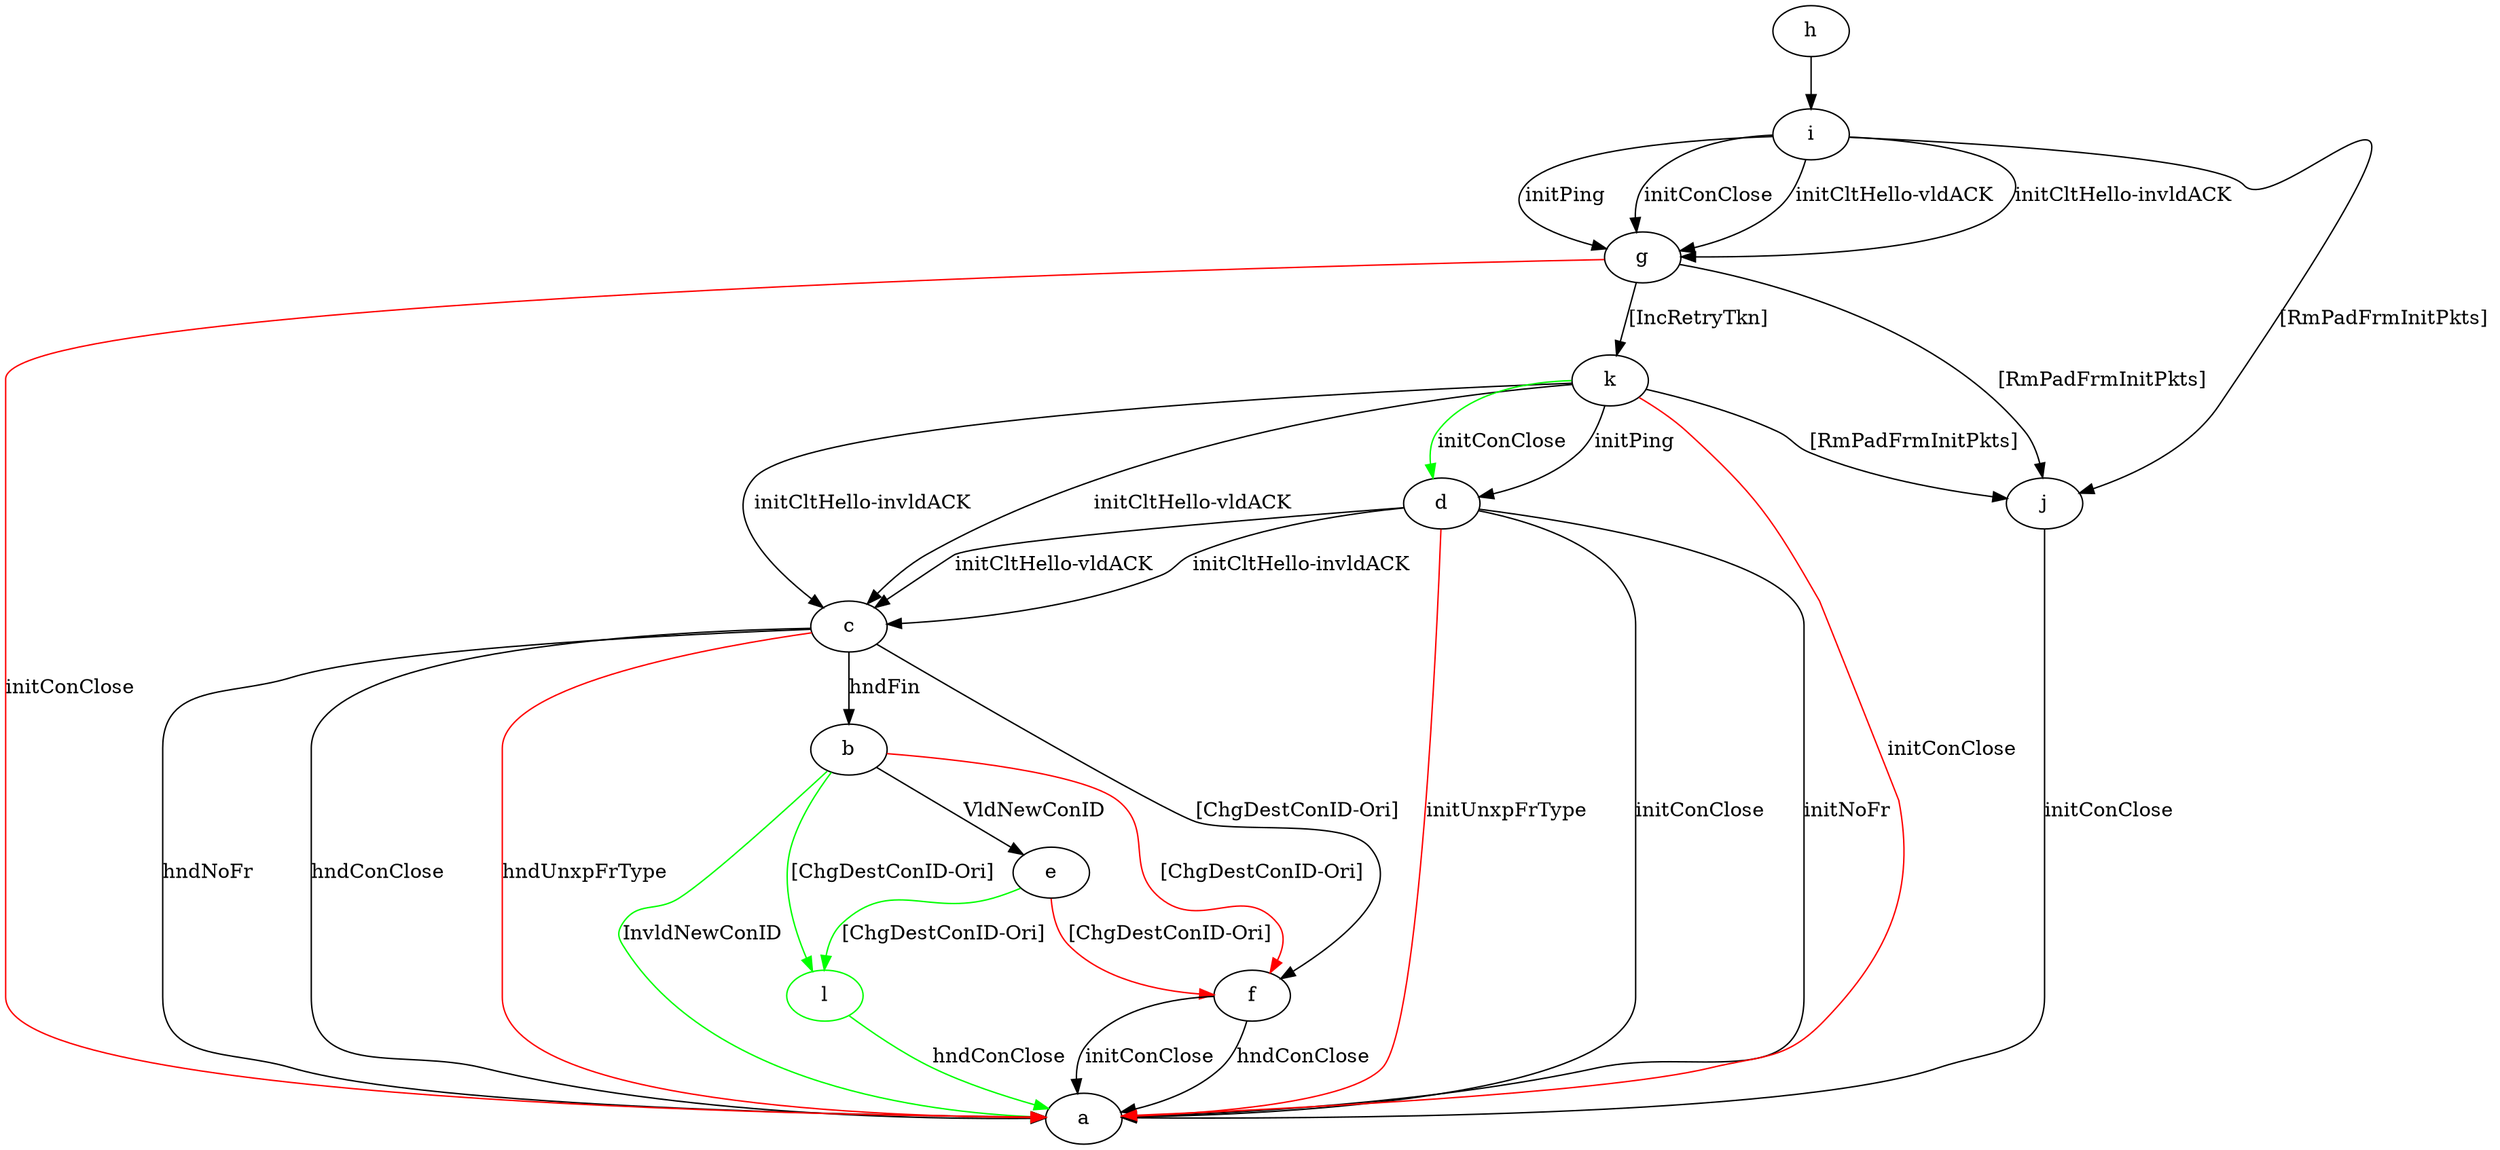 digraph "" {
	b -> a	[key=0,
		color=green,
		label="InvldNewConID "];
	b -> e	[key=0,
		label="VldNewConID "];
	b -> f	[key=0,
		color=red,
		label="[ChgDestConID-Ori] "];
	l	[color=green];
	b -> l	[key=0,
		color=green,
		label="[ChgDestConID-Ori] "];
	c -> a	[key=0,
		label="hndNoFr "];
	c -> a	[key=1,
		label="hndConClose "];
	c -> a	[key=2,
		color=red,
		label="hndUnxpFrType "];
	c -> b	[key=0,
		label="hndFin "];
	c -> f	[key=0,
		label="[ChgDestConID-Ori] "];
	d -> a	[key=0,
		label="initConClose "];
	d -> a	[key=1,
		label="initNoFr "];
	d -> a	[key=2,
		color=red,
		label="initUnxpFrType "];
	d -> c	[key=0,
		label="initCltHello-vldACK "];
	d -> c	[key=1,
		label="initCltHello-invldACK "];
	e -> f	[key=0,
		color=red,
		label="[ChgDestConID-Ori] "];
	e -> l	[key=0,
		color=green,
		label="[ChgDestConID-Ori] "];
	f -> a	[key=0,
		label="initConClose "];
	f -> a	[key=1,
		label="hndConClose "];
	g -> a	[key=0,
		color=red,
		label="initConClose "];
	g -> j	[key=0,
		label="[RmPadFrmInitPkts] "];
	g -> k	[key=0,
		label="[IncRetryTkn] "];
	h -> i	[key=0];
	i -> g	[key=0,
		label="initPing "];
	i -> g	[key=1,
		label="initConClose "];
	i -> g	[key=2,
		label="initCltHello-vldACK "];
	i -> g	[key=3,
		label="initCltHello-invldACK "];
	i -> j	[key=0,
		label="[RmPadFrmInitPkts] "];
	j -> a	[key=0,
		label="initConClose "];
	k -> a	[key=0,
		color=red,
		label="initConClose "];
	k -> c	[key=0,
		label="initCltHello-vldACK "];
	k -> c	[key=1,
		label="initCltHello-invldACK "];
	k -> d	[key=0,
		label="initPing "];
	k -> d	[key=1,
		color=green,
		label="initConClose "];
	k -> j	[key=0,
		label="[RmPadFrmInitPkts] "];
	l -> a	[key=0,
		color=green,
		label="hndConClose "];
}
